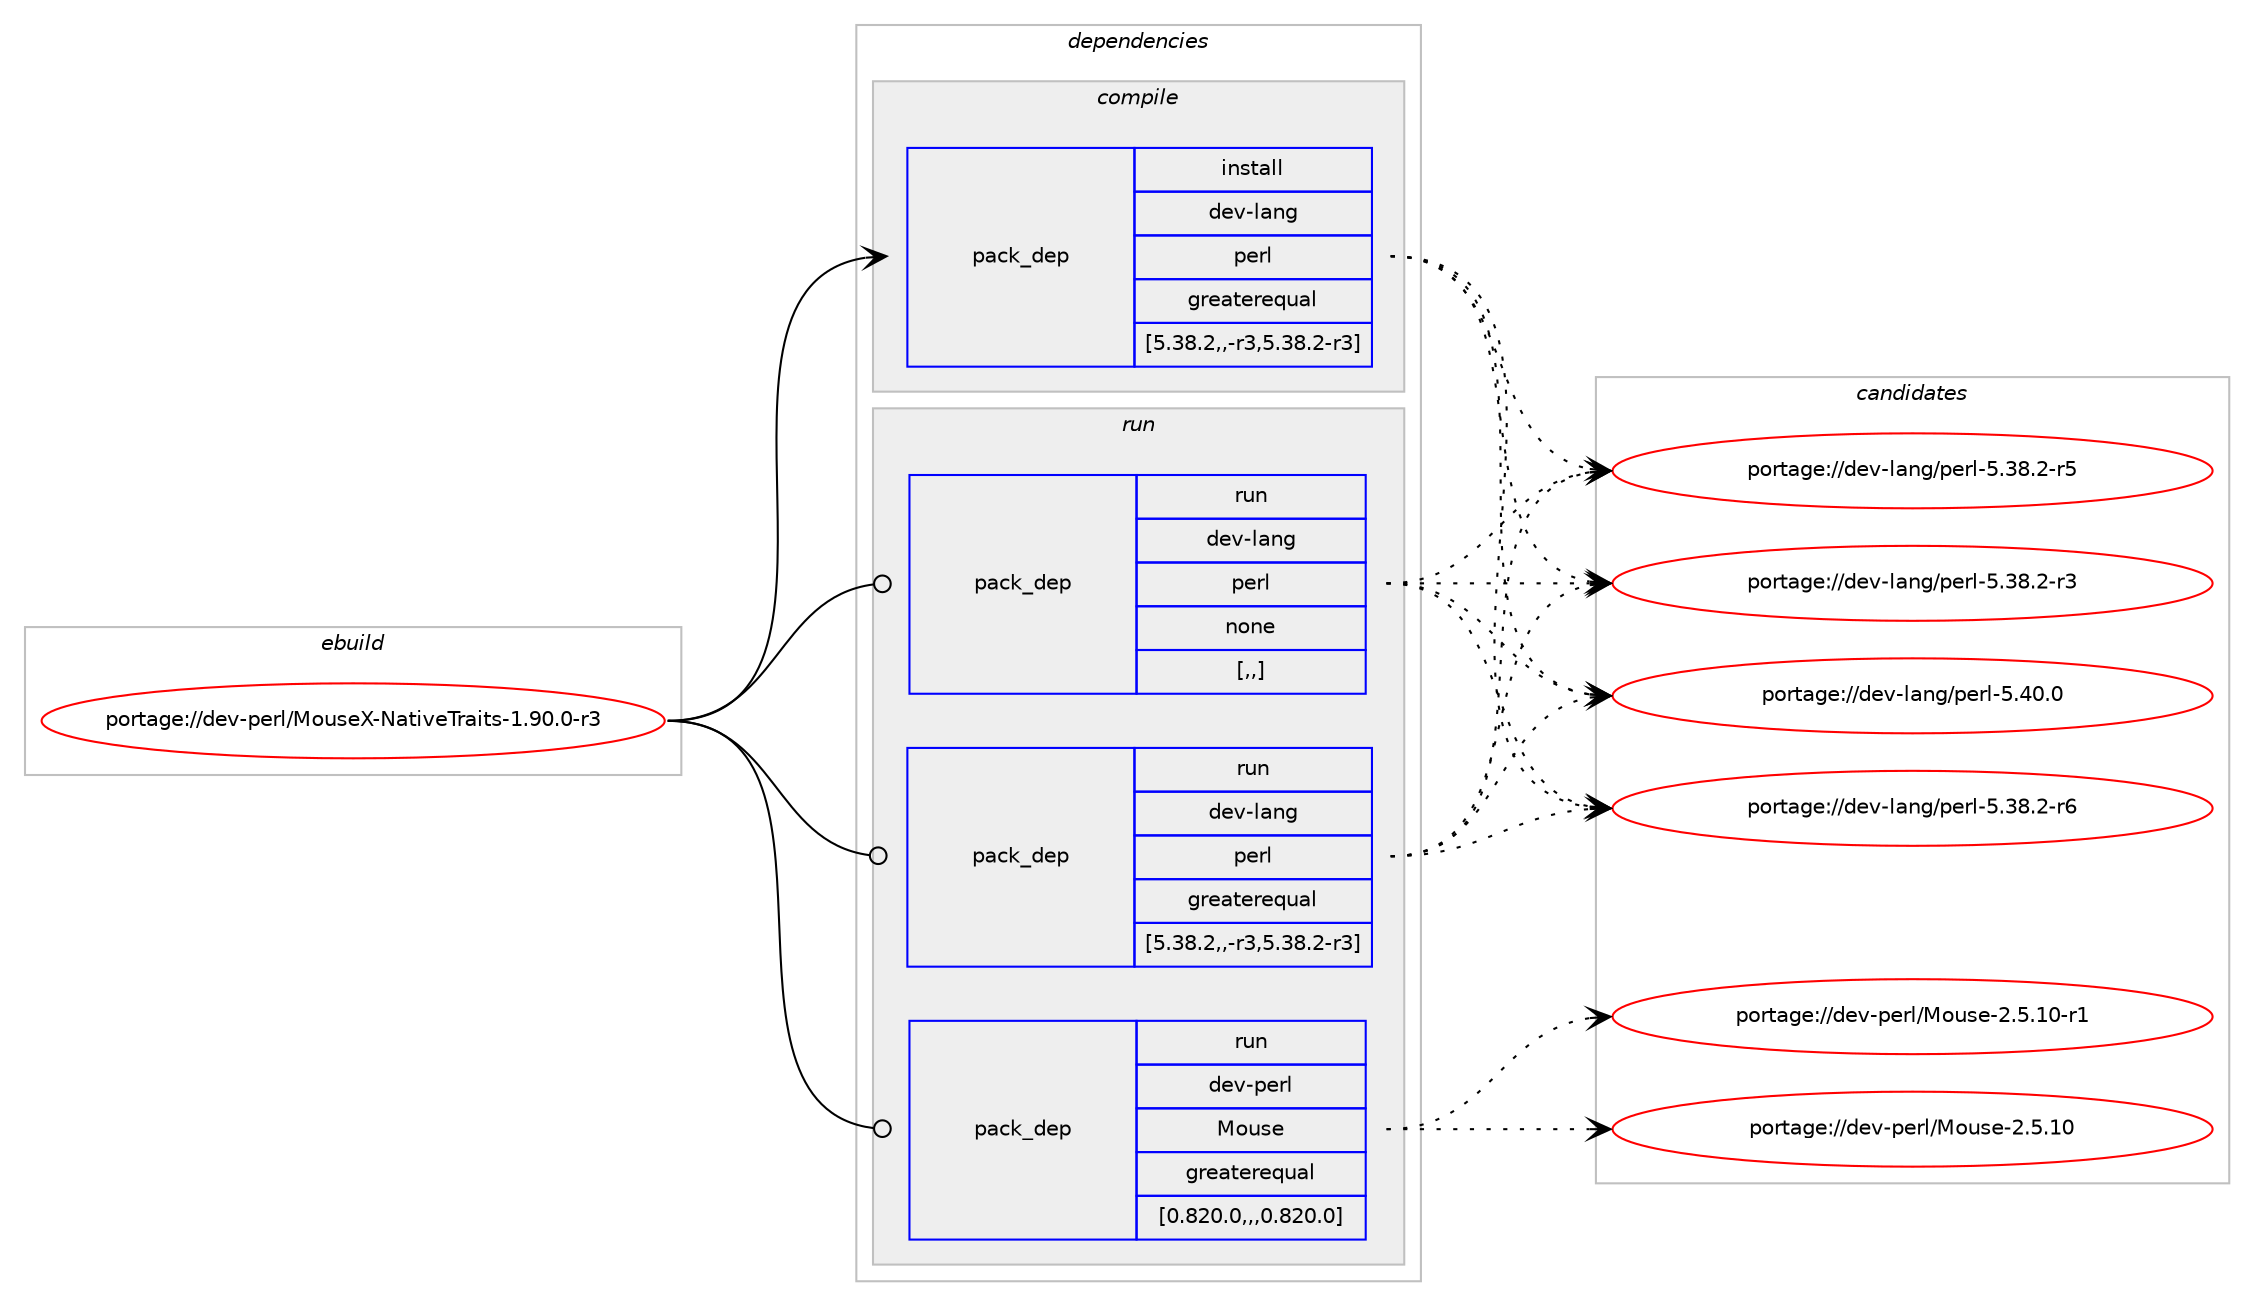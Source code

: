 digraph prolog {

# *************
# Graph options
# *************

newrank=true;
concentrate=true;
compound=true;
graph [rankdir=LR,fontname=Helvetica,fontsize=10,ranksep=1.5];#, ranksep=2.5, nodesep=0.2];
edge  [arrowhead=vee];
node  [fontname=Helvetica,fontsize=10];

# **********
# The ebuild
# **********

subgraph cluster_leftcol {
color=gray;
label=<<i>ebuild</i>>;
id [label="portage://dev-perl/MouseX-NativeTraits-1.90.0-r3", color=red, width=4, href="../dev-perl/MouseX-NativeTraits-1.90.0-r3.svg"];
}

# ****************
# The dependencies
# ****************

subgraph cluster_midcol {
color=gray;
label=<<i>dependencies</i>>;
subgraph cluster_compile {
fillcolor="#eeeeee";
style=filled;
label=<<i>compile</i>>;
subgraph pack102556 {
dependency133673 [label=<<TABLE BORDER="0" CELLBORDER="1" CELLSPACING="0" CELLPADDING="4" WIDTH="220"><TR><TD ROWSPAN="6" CELLPADDING="30">pack_dep</TD></TR><TR><TD WIDTH="110">install</TD></TR><TR><TD>dev-lang</TD></TR><TR><TD>perl</TD></TR><TR><TD>greaterequal</TD></TR><TR><TD>[5.38.2,,-r3,5.38.2-r3]</TD></TR></TABLE>>, shape=none, color=blue];
}
id:e -> dependency133673:w [weight=20,style="solid",arrowhead="vee"];
}
subgraph cluster_compileandrun {
fillcolor="#eeeeee";
style=filled;
label=<<i>compile and run</i>>;
}
subgraph cluster_run {
fillcolor="#eeeeee";
style=filled;
label=<<i>run</i>>;
subgraph pack102557 {
dependency133674 [label=<<TABLE BORDER="0" CELLBORDER="1" CELLSPACING="0" CELLPADDING="4" WIDTH="220"><TR><TD ROWSPAN="6" CELLPADDING="30">pack_dep</TD></TR><TR><TD WIDTH="110">run</TD></TR><TR><TD>dev-lang</TD></TR><TR><TD>perl</TD></TR><TR><TD>greaterequal</TD></TR><TR><TD>[5.38.2,,-r3,5.38.2-r3]</TD></TR></TABLE>>, shape=none, color=blue];
}
id:e -> dependency133674:w [weight=20,style="solid",arrowhead="odot"];
subgraph pack102558 {
dependency133675 [label=<<TABLE BORDER="0" CELLBORDER="1" CELLSPACING="0" CELLPADDING="4" WIDTH="220"><TR><TD ROWSPAN="6" CELLPADDING="30">pack_dep</TD></TR><TR><TD WIDTH="110">run</TD></TR><TR><TD>dev-lang</TD></TR><TR><TD>perl</TD></TR><TR><TD>none</TD></TR><TR><TD>[,,]</TD></TR></TABLE>>, shape=none, color=blue];
}
id:e -> dependency133675:w [weight=20,style="solid",arrowhead="odot"];
subgraph pack102559 {
dependency133676 [label=<<TABLE BORDER="0" CELLBORDER="1" CELLSPACING="0" CELLPADDING="4" WIDTH="220"><TR><TD ROWSPAN="6" CELLPADDING="30">pack_dep</TD></TR><TR><TD WIDTH="110">run</TD></TR><TR><TD>dev-perl</TD></TR><TR><TD>Mouse</TD></TR><TR><TD>greaterequal</TD></TR><TR><TD>[0.820.0,,,0.820.0]</TD></TR></TABLE>>, shape=none, color=blue];
}
id:e -> dependency133676:w [weight=20,style="solid",arrowhead="odot"];
}
}

# **************
# The candidates
# **************

subgraph cluster_choices {
rank=same;
color=gray;
label=<<i>candidates</i>>;

subgraph choice102556 {
color=black;
nodesep=1;
choice10010111845108971101034711210111410845534652484648 [label="portage://dev-lang/perl-5.40.0", color=red, width=4,href="../dev-lang/perl-5.40.0.svg"];
choice100101118451089711010347112101114108455346515646504511454 [label="portage://dev-lang/perl-5.38.2-r6", color=red, width=4,href="../dev-lang/perl-5.38.2-r6.svg"];
choice100101118451089711010347112101114108455346515646504511453 [label="portage://dev-lang/perl-5.38.2-r5", color=red, width=4,href="../dev-lang/perl-5.38.2-r5.svg"];
choice100101118451089711010347112101114108455346515646504511451 [label="portage://dev-lang/perl-5.38.2-r3", color=red, width=4,href="../dev-lang/perl-5.38.2-r3.svg"];
dependency133673:e -> choice10010111845108971101034711210111410845534652484648:w [style=dotted,weight="100"];
dependency133673:e -> choice100101118451089711010347112101114108455346515646504511454:w [style=dotted,weight="100"];
dependency133673:e -> choice100101118451089711010347112101114108455346515646504511453:w [style=dotted,weight="100"];
dependency133673:e -> choice100101118451089711010347112101114108455346515646504511451:w [style=dotted,weight="100"];
}
subgraph choice102557 {
color=black;
nodesep=1;
choice10010111845108971101034711210111410845534652484648 [label="portage://dev-lang/perl-5.40.0", color=red, width=4,href="../dev-lang/perl-5.40.0.svg"];
choice100101118451089711010347112101114108455346515646504511454 [label="portage://dev-lang/perl-5.38.2-r6", color=red, width=4,href="../dev-lang/perl-5.38.2-r6.svg"];
choice100101118451089711010347112101114108455346515646504511453 [label="portage://dev-lang/perl-5.38.2-r5", color=red, width=4,href="../dev-lang/perl-5.38.2-r5.svg"];
choice100101118451089711010347112101114108455346515646504511451 [label="portage://dev-lang/perl-5.38.2-r3", color=red, width=4,href="../dev-lang/perl-5.38.2-r3.svg"];
dependency133674:e -> choice10010111845108971101034711210111410845534652484648:w [style=dotted,weight="100"];
dependency133674:e -> choice100101118451089711010347112101114108455346515646504511454:w [style=dotted,weight="100"];
dependency133674:e -> choice100101118451089711010347112101114108455346515646504511453:w [style=dotted,weight="100"];
dependency133674:e -> choice100101118451089711010347112101114108455346515646504511451:w [style=dotted,weight="100"];
}
subgraph choice102558 {
color=black;
nodesep=1;
choice10010111845108971101034711210111410845534652484648 [label="portage://dev-lang/perl-5.40.0", color=red, width=4,href="../dev-lang/perl-5.40.0.svg"];
choice100101118451089711010347112101114108455346515646504511454 [label="portage://dev-lang/perl-5.38.2-r6", color=red, width=4,href="../dev-lang/perl-5.38.2-r6.svg"];
choice100101118451089711010347112101114108455346515646504511453 [label="portage://dev-lang/perl-5.38.2-r5", color=red, width=4,href="../dev-lang/perl-5.38.2-r5.svg"];
choice100101118451089711010347112101114108455346515646504511451 [label="portage://dev-lang/perl-5.38.2-r3", color=red, width=4,href="../dev-lang/perl-5.38.2-r3.svg"];
dependency133675:e -> choice10010111845108971101034711210111410845534652484648:w [style=dotted,weight="100"];
dependency133675:e -> choice100101118451089711010347112101114108455346515646504511454:w [style=dotted,weight="100"];
dependency133675:e -> choice100101118451089711010347112101114108455346515646504511453:w [style=dotted,weight="100"];
dependency133675:e -> choice100101118451089711010347112101114108455346515646504511451:w [style=dotted,weight="100"];
}
subgraph choice102559 {
color=black;
nodesep=1;
choice100101118451121011141084777111117115101455046534649484511449 [label="portage://dev-perl/Mouse-2.5.10-r1", color=red, width=4,href="../dev-perl/Mouse-2.5.10-r1.svg"];
choice10010111845112101114108477711111711510145504653464948 [label="portage://dev-perl/Mouse-2.5.10", color=red, width=4,href="../dev-perl/Mouse-2.5.10.svg"];
dependency133676:e -> choice100101118451121011141084777111117115101455046534649484511449:w [style=dotted,weight="100"];
dependency133676:e -> choice10010111845112101114108477711111711510145504653464948:w [style=dotted,weight="100"];
}
}

}
